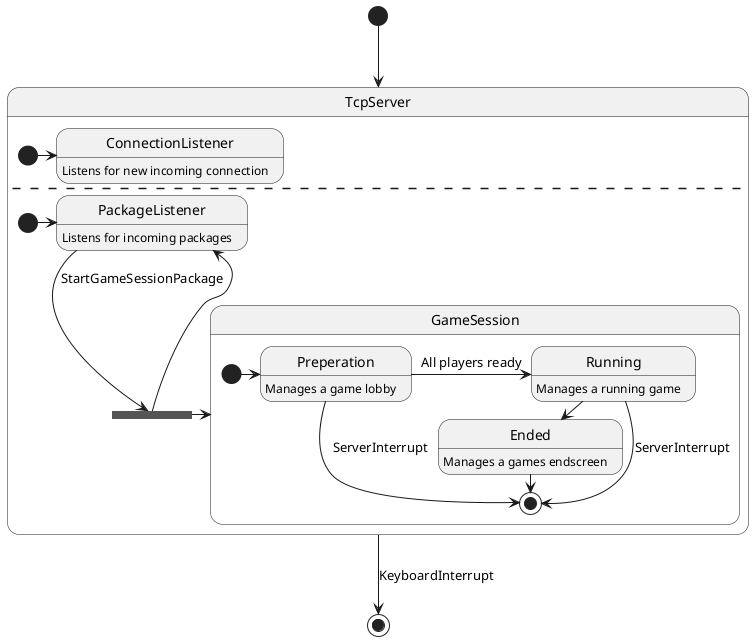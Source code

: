 @startuml state
state TcpServer {
  ConnectionListener: Listens for new incoming connection
  [*] -> ConnectionListener
  ---
  state GameSessionFork <<fork>>
  PackageListener: Listens for incoming packages
  state GameSession {
    Preperation: Manages a game lobby
    Running: Manages a running game
    Ended: Manages a games endscreen

    [*] -> Preperation
    Preperation -> Running : All players ready
    Running -> Ended : Game session end condition triggers
    Ended -> [*]

    Preperation -down-> [*] : ServerInterrupt
    Running -down-> [*] : ServerInterrupt
  }

  [*] -> PackageListener
  PackageListener -down-> GameSessionFork : StartGameSessionPackage
  GameSessionFork -> PackageListener
  GameSessionFork -> GameSession

}

[*] --> TcpServer
TcpServer --> [*] : KeyboardInterrupt
@enduml